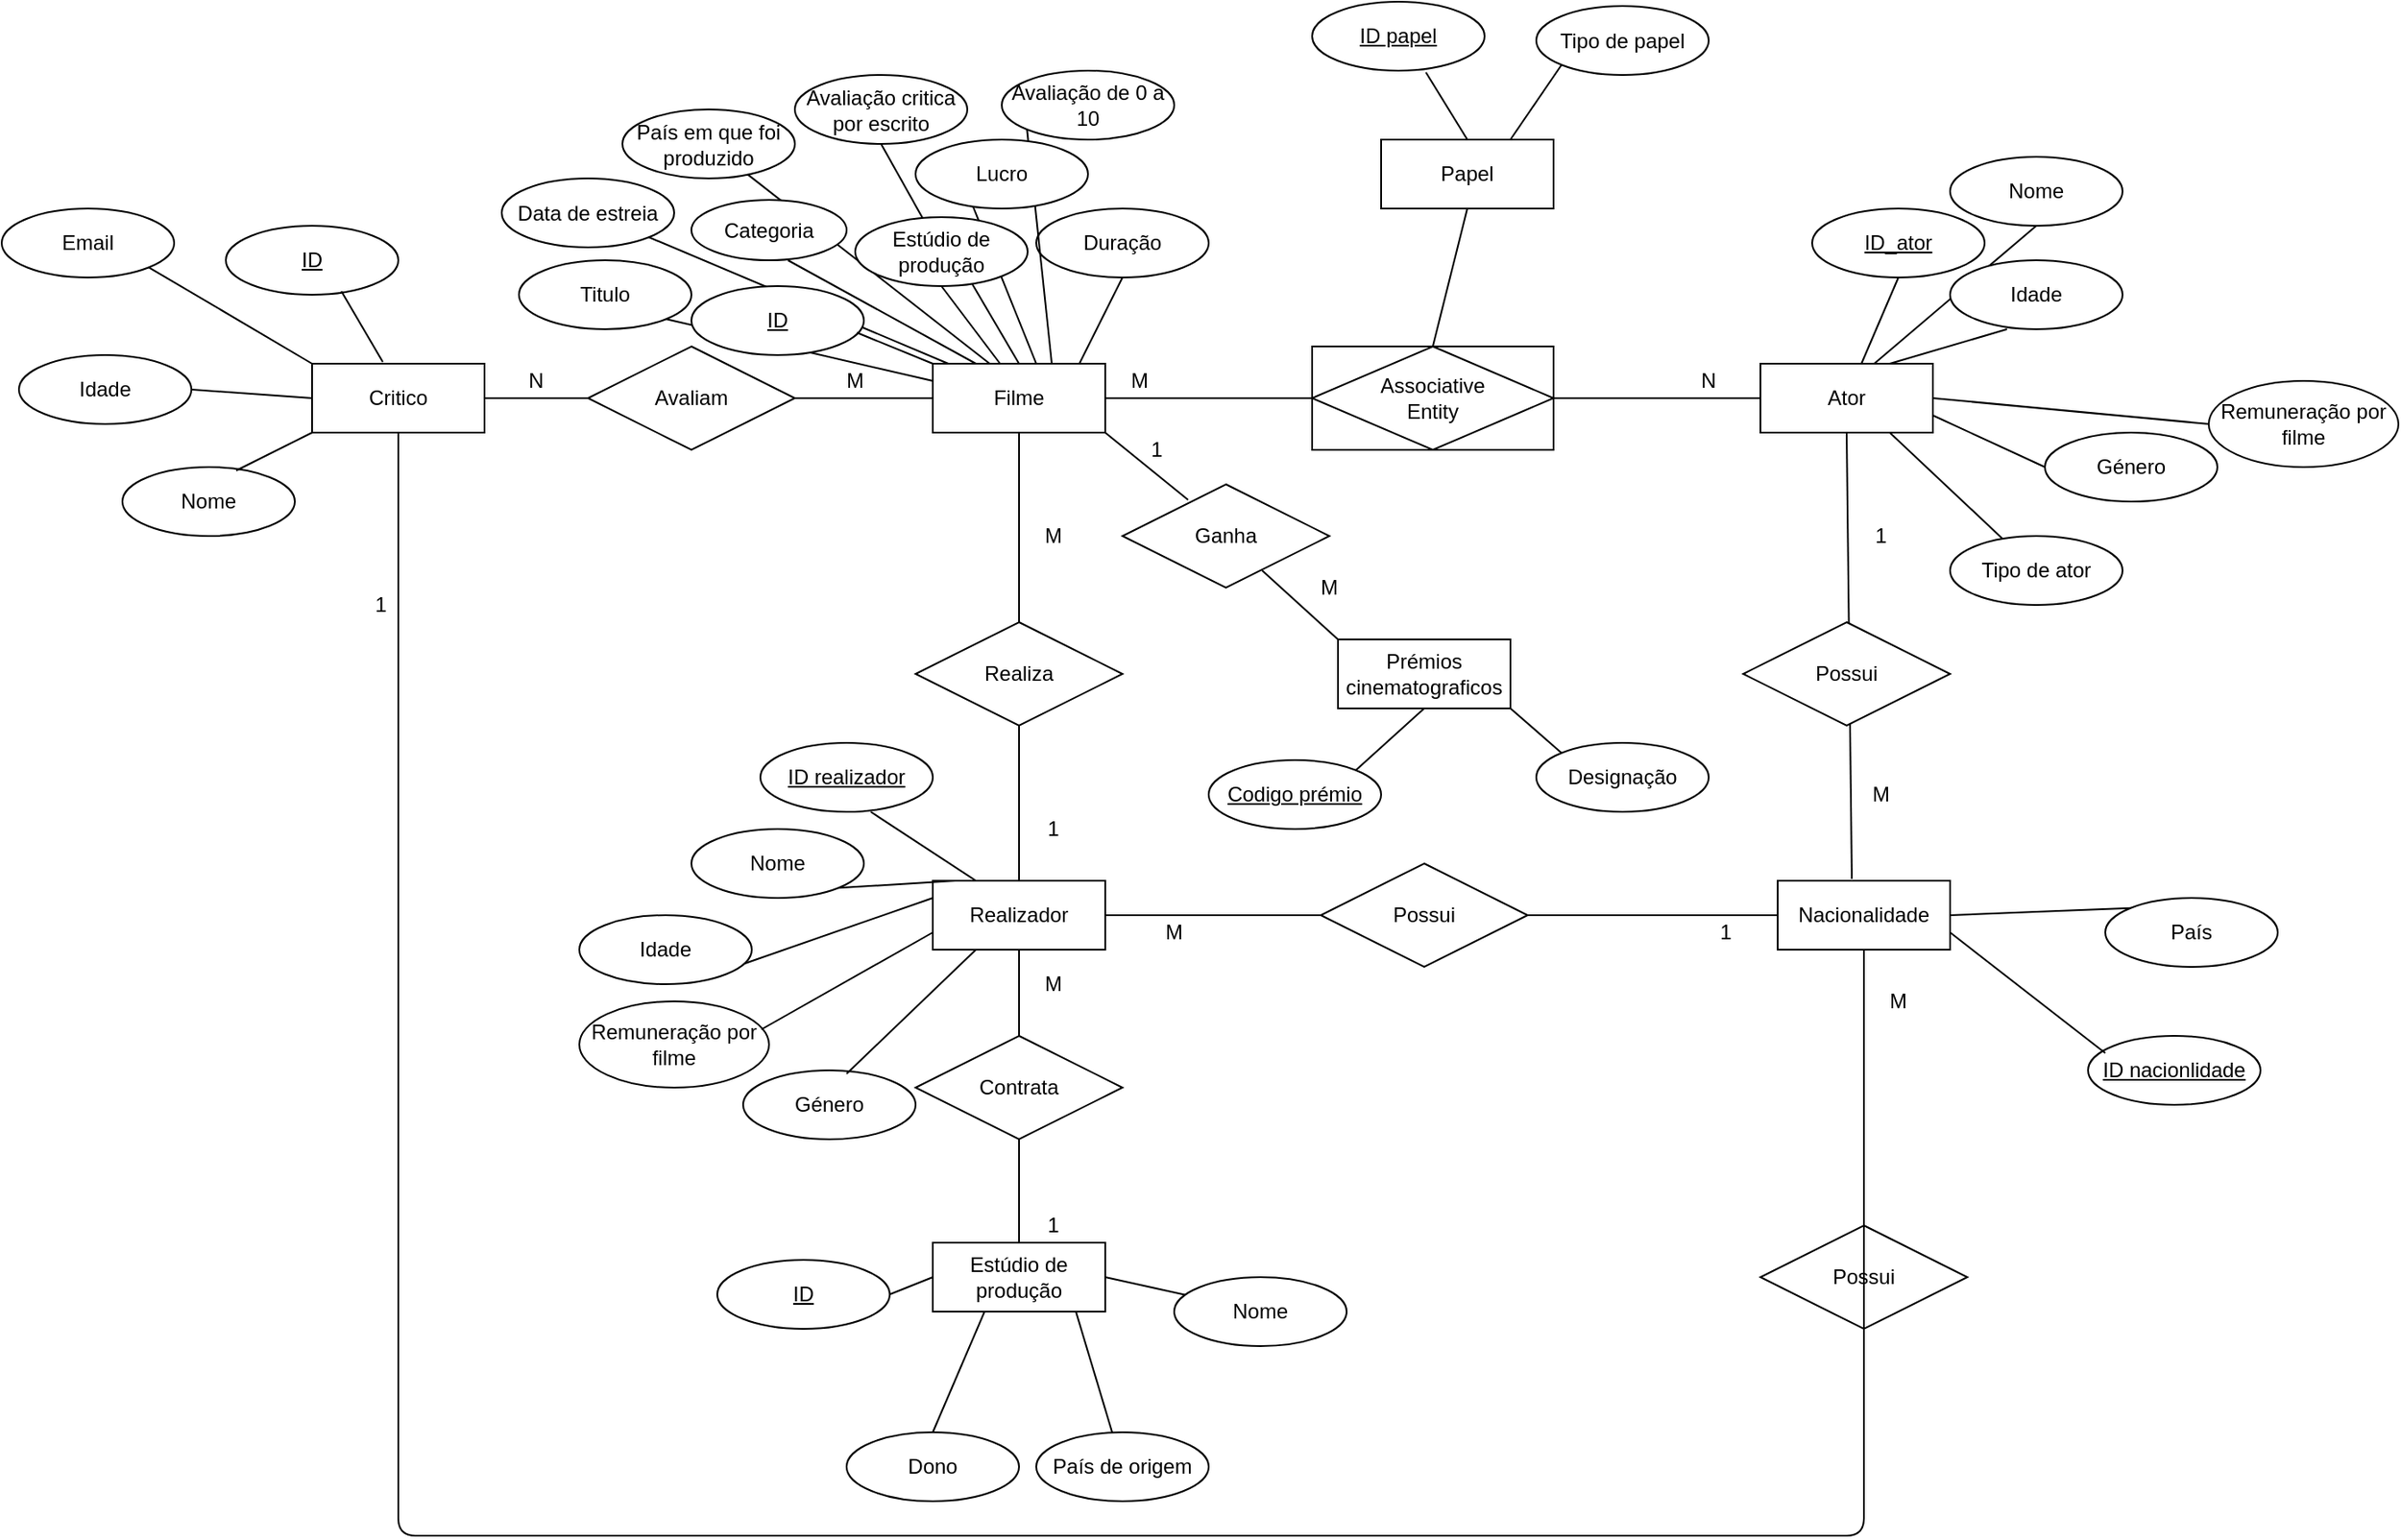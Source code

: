 <mxfile version="14.8.2" type="github">
  <diagram id="R2lEEEUBdFMjLlhIrx00" name="Page-1">
    <mxGraphModel dx="2272" dy="762" grid="1" gridSize="10" guides="1" tooltips="1" connect="1" arrows="1" fold="1" page="1" pageScale="1" pageWidth="850" pageHeight="1100" math="0" shadow="0" extFonts="Permanent Marker^https://fonts.googleapis.com/css?family=Permanent+Marker">
      <root>
        <mxCell id="0" />
        <mxCell id="1" parent="0" />
        <mxCell id="LeojJ_W3fskSIA1dzit3-1" value="Filme" style="whiteSpace=wrap;html=1;align=center;" parent="1" vertex="1">
          <mxGeometry x="420" y="260" width="100" height="40" as="geometry" />
        </mxCell>
        <mxCell id="LeojJ_W3fskSIA1dzit3-2" value="Estúdio de produção" style="whiteSpace=wrap;html=1;align=center;" parent="1" vertex="1">
          <mxGeometry x="420" y="770" width="100" height="40" as="geometry" />
        </mxCell>
        <mxCell id="LeojJ_W3fskSIA1dzit3-3" value="Realizador" style="whiteSpace=wrap;html=1;align=center;" parent="1" vertex="1">
          <mxGeometry x="420" y="560" width="100" height="40" as="geometry" />
        </mxCell>
        <mxCell id="LeojJ_W3fskSIA1dzit3-4" value="Ator" style="whiteSpace=wrap;html=1;align=center;" parent="1" vertex="1">
          <mxGeometry x="900" y="260" width="100" height="40" as="geometry" />
        </mxCell>
        <mxCell id="LeojJ_W3fskSIA1dzit3-5" value="" style="endArrow=none;html=1;exitX=0.33;exitY=0.95;exitDx=0;exitDy=0;startArrow=none;exitPerimeter=0;" parent="1" source="LeojJ_W3fskSIA1dzit3-20" edge="1">
          <mxGeometry width="50" height="50" relative="1" as="geometry">
            <mxPoint x="400" y="410" as="sourcePoint" />
            <mxPoint x="480" y="260" as="targetPoint" />
          </mxGeometry>
        </mxCell>
        <mxCell id="LeojJ_W3fskSIA1dzit3-8" value="" style="endArrow=none;html=1;" parent="1" source="LeojJ_W3fskSIA1dzit3-12" edge="1">
          <mxGeometry width="50" height="50" relative="1" as="geometry">
            <mxPoint x="400" y="410" as="sourcePoint" />
            <mxPoint x="453" y="260" as="targetPoint" />
          </mxGeometry>
        </mxCell>
        <mxCell id="LeojJ_W3fskSIA1dzit3-9" value="" style="endArrow=none;html=1;entryX=0;entryY=0.25;entryDx=0;entryDy=0;exitX=1;exitY=1;exitDx=0;exitDy=0;" parent="1" source="LeojJ_W3fskSIA1dzit3-13" target="LeojJ_W3fskSIA1dzit3-1" edge="1">
          <mxGeometry width="50" height="50" relative="1" as="geometry">
            <mxPoint x="350" y="100" as="sourcePoint" />
            <mxPoint x="450" y="360" as="targetPoint" />
          </mxGeometry>
        </mxCell>
        <mxCell id="LeojJ_W3fskSIA1dzit3-10" value="" style="endArrow=none;html=1;entryX=0.25;entryY=0;entryDx=0;entryDy=0;exitX=0.622;exitY=1;exitDx=0;exitDy=0;exitPerimeter=0;" parent="1" source="LeojJ_W3fskSIA1dzit3-14" target="LeojJ_W3fskSIA1dzit3-1" edge="1">
          <mxGeometry width="50" height="50" relative="1" as="geometry">
            <mxPoint x="374" y="150" as="sourcePoint" />
            <mxPoint x="330" y="260" as="targetPoint" />
          </mxGeometry>
        </mxCell>
        <mxCell id="LeojJ_W3fskSIA1dzit3-12" value="País em que foi produzido" style="ellipse;whiteSpace=wrap;html=1;align=center;" parent="1" vertex="1">
          <mxGeometry x="240" y="112.5" width="100" height="40" as="geometry" />
        </mxCell>
        <mxCell id="LeojJ_W3fskSIA1dzit3-13" value="Titulo" style="ellipse;whiteSpace=wrap;html=1;align=center;" parent="1" vertex="1">
          <mxGeometry x="180" y="200" width="100" height="40" as="geometry" />
        </mxCell>
        <mxCell id="LeojJ_W3fskSIA1dzit3-14" value="Categoria" style="ellipse;whiteSpace=wrap;html=1;align=center;" parent="1" vertex="1">
          <mxGeometry x="280" y="165" width="90" height="35" as="geometry" />
        </mxCell>
        <mxCell id="LeojJ_W3fskSIA1dzit3-15" value="Data de estreia" style="ellipse;whiteSpace=wrap;html=1;align=center;" parent="1" vertex="1">
          <mxGeometry x="170" y="152.5" width="100" height="40" as="geometry" />
        </mxCell>
        <mxCell id="LeojJ_W3fskSIA1dzit3-16" value="Critico" style="whiteSpace=wrap;html=1;align=center;" parent="1" vertex="1">
          <mxGeometry x="60" y="260" width="100" height="40" as="geometry" />
        </mxCell>
        <mxCell id="LeojJ_W3fskSIA1dzit3-23" value="Avaliação de 0 a 10" style="ellipse;whiteSpace=wrap;html=1;align=center;" parent="1" vertex="1">
          <mxGeometry x="460" y="90" width="100" height="40" as="geometry" />
        </mxCell>
        <mxCell id="LeojJ_W3fskSIA1dzit3-24" value="Avaliação critica por escrito" style="ellipse;whiteSpace=wrap;html=1;align=center;" parent="1" vertex="1">
          <mxGeometry x="340" y="92.5" width="100" height="40" as="geometry" />
        </mxCell>
        <mxCell id="LeojJ_W3fskSIA1dzit3-25" value="" style="endArrow=none;html=1;exitX=0.5;exitY=1;exitDx=0;exitDy=0;entryX=0.39;entryY=0;entryDx=0;entryDy=0;entryPerimeter=0;startArrow=none;" parent="1" source="LeojJ_W3fskSIA1dzit3-19" target="LeojJ_W3fskSIA1dzit3-1" edge="1">
          <mxGeometry width="50" height="50" relative="1" as="geometry">
            <mxPoint x="400" y="390" as="sourcePoint" />
            <mxPoint x="470" y="259" as="targetPoint" />
          </mxGeometry>
        </mxCell>
        <mxCell id="LeojJ_W3fskSIA1dzit3-35" value="" style="endArrow=none;html=1;entryX=0.5;entryY=1;entryDx=0;entryDy=0;exitX=0.5;exitY=0;exitDx=0;exitDy=0;startArrow=none;" parent="1" source="LeojJ_W3fskSIA1dzit3-36" target="LeojJ_W3fskSIA1dzit3-1" edge="1">
          <mxGeometry width="50" height="50" relative="1" as="geometry">
            <mxPoint x="400" y="370" as="sourcePoint" />
            <mxPoint x="450" y="320" as="targetPoint" />
          </mxGeometry>
        </mxCell>
        <mxCell id="LeojJ_W3fskSIA1dzit3-36" value="Realiza" style="shape=rhombus;perimeter=rhombusPerimeter;whiteSpace=wrap;html=1;align=center;" parent="1" vertex="1">
          <mxGeometry x="410" y="410" width="120" height="60" as="geometry" />
        </mxCell>
        <mxCell id="LeojJ_W3fskSIA1dzit3-37" value="" style="endArrow=none;html=1;entryX=0.5;entryY=1;entryDx=0;entryDy=0;exitX=0.5;exitY=0;exitDx=0;exitDy=0;" parent="1" source="LeojJ_W3fskSIA1dzit3-3" target="LeojJ_W3fskSIA1dzit3-36" edge="1">
          <mxGeometry width="50" height="50" relative="1" as="geometry">
            <mxPoint x="410" y="420" as="sourcePoint" />
            <mxPoint x="410" y="300" as="targetPoint" />
          </mxGeometry>
        </mxCell>
        <mxCell id="LeojJ_W3fskSIA1dzit3-42" value="Duração" style="ellipse;whiteSpace=wrap;html=1;align=center;" parent="1" vertex="1">
          <mxGeometry x="480" y="170" width="100" height="40" as="geometry" />
        </mxCell>
        <mxCell id="LeojJ_W3fskSIA1dzit3-43" value="" style="endArrow=none;html=1;entryX=0.85;entryY=0;entryDx=0;entryDy=0;exitX=0.5;exitY=1;exitDx=0;exitDy=0;entryPerimeter=0;" parent="1" source="LeojJ_W3fskSIA1dzit3-42" target="LeojJ_W3fskSIA1dzit3-1" edge="1">
          <mxGeometry width="50" height="50" relative="1" as="geometry">
            <mxPoint x="556" y="230" as="sourcePoint" />
            <mxPoint x="520" y="270" as="targetPoint" />
          </mxGeometry>
        </mxCell>
        <mxCell id="LeojJ_W3fskSIA1dzit3-44" value="" style="endArrow=none;html=1;entryX=0.5;entryY=1;entryDx=0;entryDy=0;exitX=0.5;exitY=0;exitDx=0;exitDy=0;startArrow=none;" parent="1" source="LeojJ_W3fskSIA1dzit3-45" target="LeojJ_W3fskSIA1dzit3-3" edge="1">
          <mxGeometry width="50" height="50" relative="1" as="geometry">
            <mxPoint x="400" y="370" as="sourcePoint" />
            <mxPoint x="450" y="320" as="targetPoint" />
          </mxGeometry>
        </mxCell>
        <mxCell id="LeojJ_W3fskSIA1dzit3-45" value="Contrata" style="shape=rhombus;perimeter=rhombusPerimeter;whiteSpace=wrap;html=1;align=center;" parent="1" vertex="1">
          <mxGeometry x="410" y="650" width="120" height="60" as="geometry" />
        </mxCell>
        <mxCell id="LeojJ_W3fskSIA1dzit3-46" value="" style="endArrow=none;html=1;entryX=0.5;entryY=1;entryDx=0;entryDy=0;exitX=0.5;exitY=0;exitDx=0;exitDy=0;" parent="1" source="LeojJ_W3fskSIA1dzit3-2" target="LeojJ_W3fskSIA1dzit3-45" edge="1">
          <mxGeometry width="50" height="50" relative="1" as="geometry">
            <mxPoint x="370" y="600" as="sourcePoint" />
            <mxPoint x="370" y="480" as="targetPoint" />
          </mxGeometry>
        </mxCell>
        <mxCell id="LeojJ_W3fskSIA1dzit3-50" value="" style="endArrow=none;html=1;entryX=1;entryY=0.75;entryDx=0;entryDy=0;exitX=0;exitY=0.5;exitDx=0;exitDy=0;entryPerimeter=0;" parent="1" source="LeojJ_W3fskSIA1dzit3-57" target="LeojJ_W3fskSIA1dzit3-4" edge="1">
          <mxGeometry width="50" height="50" relative="1" as="geometry">
            <mxPoint x="400" y="370" as="sourcePoint" />
            <mxPoint x="450" y="320" as="targetPoint" />
          </mxGeometry>
        </mxCell>
        <mxCell id="LeojJ_W3fskSIA1dzit3-52" value="" style="endArrow=none;html=1;entryX=1;entryY=0.5;entryDx=0;entryDy=0;exitX=0;exitY=0.5;exitDx=0;exitDy=0;" parent="1" source="LeojJ_W3fskSIA1dzit3-58" target="LeojJ_W3fskSIA1dzit3-4" edge="1">
          <mxGeometry width="50" height="50" relative="1" as="geometry">
            <mxPoint x="400" y="370" as="sourcePoint" />
            <mxPoint x="450" y="320" as="targetPoint" />
          </mxGeometry>
        </mxCell>
        <mxCell id="LeojJ_W3fskSIA1dzit3-55" value="" style="endArrow=none;html=1;entryX=0.75;entryY=0;entryDx=0;entryDy=0;exitX=0.33;exitY=1;exitDx=0;exitDy=0;exitPerimeter=0;" parent="1" source="LeojJ_W3fskSIA1dzit3-61" target="LeojJ_W3fskSIA1dzit3-4" edge="1">
          <mxGeometry width="50" height="50" relative="1" as="geometry">
            <mxPoint x="400" y="370" as="sourcePoint" />
            <mxPoint x="450" y="320" as="targetPoint" />
          </mxGeometry>
        </mxCell>
        <mxCell id="LeojJ_W3fskSIA1dzit3-56" value="" style="endArrow=none;html=1;exitX=0.5;exitY=1;exitDx=0;exitDy=0;" parent="1" source="LeojJ_W3fskSIA1dzit3-62" edge="1">
          <mxGeometry width="50" height="50" relative="1" as="geometry">
            <mxPoint x="670" y="190" as="sourcePoint" />
            <mxPoint x="966" y="260" as="targetPoint" />
          </mxGeometry>
        </mxCell>
        <mxCell id="LeojJ_W3fskSIA1dzit3-57" value="Género" style="ellipse;whiteSpace=wrap;html=1;align=center;" parent="1" vertex="1">
          <mxGeometry x="1065" y="300" width="100" height="40" as="geometry" />
        </mxCell>
        <mxCell id="LeojJ_W3fskSIA1dzit3-58" value="Remuneração por filme" style="ellipse;whiteSpace=wrap;html=1;align=center;" parent="1" vertex="1">
          <mxGeometry x="1160" y="270" width="110" height="50" as="geometry" />
        </mxCell>
        <mxCell id="LeojJ_W3fskSIA1dzit3-61" value="Idade" style="ellipse;whiteSpace=wrap;html=1;align=center;" parent="1" vertex="1">
          <mxGeometry x="1010" y="200" width="100" height="40" as="geometry" />
        </mxCell>
        <mxCell id="LeojJ_W3fskSIA1dzit3-62" value="Nome" style="ellipse;whiteSpace=wrap;html=1;align=center;" parent="1" vertex="1">
          <mxGeometry x="1010" y="140" width="100" height="40" as="geometry" />
        </mxCell>
        <mxCell id="LeojJ_W3fskSIA1dzit3-70" value="" style="endArrow=none;html=1;entryX=0;entryY=0.5;entryDx=0;entryDy=0;startArrow=none;" parent="1" source="LeojJ_W3fskSIA1dzit3-108" target="LeojJ_W3fskSIA1dzit3-1" edge="1">
          <mxGeometry width="50" height="50" relative="1" as="geometry">
            <mxPoint x="160" y="280" as="sourcePoint" />
            <mxPoint x="420" y="300" as="targetPoint" />
          </mxGeometry>
        </mxCell>
        <mxCell id="LeojJ_W3fskSIA1dzit3-78" value="" style="endArrow=none;html=1;entryX=0;entryY=0.5;entryDx=0;entryDy=0;exitX=1;exitY=0.5;exitDx=0;exitDy=0;" parent="1" source="LeojJ_W3fskSIA1dzit3-83" target="LeojJ_W3fskSIA1dzit3-16" edge="1">
          <mxGeometry width="50" height="50" relative="1" as="geometry">
            <mxPoint x="700" y="630" as="sourcePoint" />
            <mxPoint x="410" y="400" as="targetPoint" />
          </mxGeometry>
        </mxCell>
        <mxCell id="LeojJ_W3fskSIA1dzit3-83" value="Idade" style="ellipse;whiteSpace=wrap;html=1;align=center;" parent="1" vertex="1">
          <mxGeometry x="-110" y="255" width="100" height="40" as="geometry" />
        </mxCell>
        <mxCell id="LeojJ_W3fskSIA1dzit3-84" value="Nome" style="ellipse;whiteSpace=wrap;html=1;align=center;" parent="1" vertex="1">
          <mxGeometry x="-50" y="320" width="100" height="40" as="geometry" />
        </mxCell>
        <mxCell id="LeojJ_W3fskSIA1dzit3-93" value="Prémios cinematograficos" style="whiteSpace=wrap;html=1;align=center;" parent="1" vertex="1">
          <mxGeometry x="655" y="420" width="100" height="40" as="geometry" />
        </mxCell>
        <mxCell id="LeojJ_W3fskSIA1dzit3-95" value="" style="endArrow=none;html=1;entryX=0;entryY=1;entryDx=0;entryDy=0;exitX=0.66;exitY=0.05;exitDx=0;exitDy=0;exitPerimeter=0;" parent="1" source="LeojJ_W3fskSIA1dzit3-84" target="LeojJ_W3fskSIA1dzit3-16" edge="1">
          <mxGeometry width="50" height="50" relative="1" as="geometry">
            <mxPoint x="540" y="650" as="sourcePoint" />
            <mxPoint x="590" y="600" as="targetPoint" />
          </mxGeometry>
        </mxCell>
        <mxCell id="LeojJ_W3fskSIA1dzit3-96" style="edgeStyle=orthogonalEdgeStyle;rounded=0;orthogonalLoop=1;jettySize=auto;html=1;exitX=0.5;exitY=1;exitDx=0;exitDy=0;" parent="1" source="LeojJ_W3fskSIA1dzit3-93" target="LeojJ_W3fskSIA1dzit3-93" edge="1">
          <mxGeometry relative="1" as="geometry" />
        </mxCell>
        <mxCell id="LeojJ_W3fskSIA1dzit3-98" value="" style="endArrow=none;html=1;entryX=1;entryY=1;entryDx=0;entryDy=0;exitX=0.317;exitY=0.15;exitDx=0;exitDy=0;startArrow=none;exitPerimeter=0;" parent="1" source="LeojJ_W3fskSIA1dzit3-101" target="LeojJ_W3fskSIA1dzit3-1" edge="1">
          <mxGeometry width="50" height="50" relative="1" as="geometry">
            <mxPoint x="540" y="650" as="sourcePoint" />
            <mxPoint x="590" y="600" as="targetPoint" />
          </mxGeometry>
        </mxCell>
        <mxCell id="LeojJ_W3fskSIA1dzit3-107" value="" style="endArrow=none;html=1;entryX=1;entryY=1;entryDx=0;entryDy=0;exitX=0;exitY=0;exitDx=0;exitDy=0;" parent="1" source="LeojJ_W3fskSIA1dzit3-111" target="LeojJ_W3fskSIA1dzit3-93" edge="1">
          <mxGeometry width="50" height="50" relative="1" as="geometry">
            <mxPoint x="540" y="650" as="sourcePoint" />
            <mxPoint x="590" y="600" as="targetPoint" />
          </mxGeometry>
        </mxCell>
        <mxCell id="LeojJ_W3fskSIA1dzit3-111" value="&lt;span&gt;Designação&lt;/span&gt;" style="ellipse;whiteSpace=wrap;html=1;align=center;fontStyle=0" parent="1" vertex="1">
          <mxGeometry x="770" y="480" width="100" height="40" as="geometry" />
        </mxCell>
        <mxCell id="LeojJ_W3fskSIA1dzit3-112" value="" style="endArrow=none;html=1;exitX=0.5;exitY=0;exitDx=0;exitDy=0;entryX=0.3;entryY=1;entryDx=0;entryDy=0;entryPerimeter=0;" parent="1" source="LeojJ_W3fskSIA1dzit3-115" target="LeojJ_W3fskSIA1dzit3-2" edge="1">
          <mxGeometry width="50" height="50" relative="1" as="geometry">
            <mxPoint x="540" y="750" as="sourcePoint" />
            <mxPoint x="590" y="700" as="targetPoint" />
          </mxGeometry>
        </mxCell>
        <mxCell id="LeojJ_W3fskSIA1dzit3-113" value="" style="endArrow=none;html=1;exitX=0.83;exitY=1;exitDx=0;exitDy=0;exitPerimeter=0;" parent="1" source="LeojJ_W3fskSIA1dzit3-2" target="LeojJ_W3fskSIA1dzit3-114" edge="1">
          <mxGeometry width="50" height="50" relative="1" as="geometry">
            <mxPoint x="540" y="750" as="sourcePoint" />
            <mxPoint x="590" y="700" as="targetPoint" />
          </mxGeometry>
        </mxCell>
        <mxCell id="LeojJ_W3fskSIA1dzit3-114" value="País de origem" style="ellipse;whiteSpace=wrap;html=1;align=center;" parent="1" vertex="1">
          <mxGeometry x="480" y="880" width="100" height="40" as="geometry" />
        </mxCell>
        <mxCell id="LeojJ_W3fskSIA1dzit3-115" value="Dono" style="ellipse;whiteSpace=wrap;html=1;align=center;" parent="1" vertex="1">
          <mxGeometry x="370" y="880" width="100" height="40" as="geometry" />
        </mxCell>
        <mxCell id="LeojJ_W3fskSIA1dzit3-120" value="" style="endArrow=none;html=1;exitX=1;exitY=0.5;exitDx=0;exitDy=0;" parent="1" source="LeojJ_W3fskSIA1dzit3-2" target="LeojJ_W3fskSIA1dzit3-121" edge="1">
          <mxGeometry width="50" height="50" relative="1" as="geometry">
            <mxPoint x="540" y="640" as="sourcePoint" />
            <mxPoint x="590" y="590" as="targetPoint" />
          </mxGeometry>
        </mxCell>
        <mxCell id="LeojJ_W3fskSIA1dzit3-121" value="Nome" style="ellipse;whiteSpace=wrap;html=1;align=center;" parent="1" vertex="1">
          <mxGeometry x="560" y="790" width="100" height="40" as="geometry" />
        </mxCell>
        <mxCell id="LeojJ_W3fskSIA1dzit3-125" value="Género" style="ellipse;whiteSpace=wrap;html=1;align=center;" parent="1" vertex="1">
          <mxGeometry x="310" y="670" width="100" height="40" as="geometry" />
        </mxCell>
        <mxCell id="LeojJ_W3fskSIA1dzit3-126" value="Remuneração por filme" style="ellipse;whiteSpace=wrap;html=1;align=center;" parent="1" vertex="1">
          <mxGeometry x="215" y="630" width="110" height="50" as="geometry" />
        </mxCell>
        <mxCell id="LeojJ_W3fskSIA1dzit3-128" value="Idade" style="ellipse;whiteSpace=wrap;html=1;align=center;" parent="1" vertex="1">
          <mxGeometry x="215" y="580" width="100" height="40" as="geometry" />
        </mxCell>
        <mxCell id="LeojJ_W3fskSIA1dzit3-129" value="Nome" style="ellipse;whiteSpace=wrap;html=1;align=center;" parent="1" vertex="1">
          <mxGeometry x="280" y="530" width="100" height="40" as="geometry" />
        </mxCell>
        <mxCell id="LeojJ_W3fskSIA1dzit3-130" value="" style="endArrow=none;html=1;entryX=0.25;entryY=1;entryDx=0;entryDy=0;exitX=0.6;exitY=0.05;exitDx=0;exitDy=0;exitPerimeter=0;" parent="1" source="LeojJ_W3fskSIA1dzit3-125" target="LeojJ_W3fskSIA1dzit3-3" edge="1">
          <mxGeometry width="50" height="50" relative="1" as="geometry">
            <mxPoint x="540" y="630" as="sourcePoint" />
            <mxPoint x="590" y="580" as="targetPoint" />
          </mxGeometry>
        </mxCell>
        <mxCell id="LeojJ_W3fskSIA1dzit3-131" value="" style="endArrow=none;html=1;entryX=0;entryY=0.75;entryDx=0;entryDy=0;exitX=0.96;exitY=0.325;exitDx=0;exitDy=0;exitPerimeter=0;" parent="1" source="LeojJ_W3fskSIA1dzit3-126" target="LeojJ_W3fskSIA1dzit3-3" edge="1">
          <mxGeometry width="50" height="50" relative="1" as="geometry">
            <mxPoint x="340" y="640" as="sourcePoint" />
            <mxPoint x="590" y="580" as="targetPoint" />
          </mxGeometry>
        </mxCell>
        <mxCell id="LeojJ_W3fskSIA1dzit3-133" value="" style="endArrow=none;html=1;entryX=0.96;entryY=0.7;entryDx=0;entryDy=0;exitX=0;exitY=0.25;exitDx=0;exitDy=0;entryPerimeter=0;" parent="1" source="LeojJ_W3fskSIA1dzit3-3" target="LeojJ_W3fskSIA1dzit3-128" edge="1">
          <mxGeometry width="50" height="50" relative="1" as="geometry">
            <mxPoint x="540" y="630" as="sourcePoint" />
            <mxPoint x="590" y="580" as="targetPoint" />
          </mxGeometry>
        </mxCell>
        <mxCell id="LeojJ_W3fskSIA1dzit3-134" value="" style="endArrow=none;html=1;entryX=1;entryY=1;entryDx=0;entryDy=0;exitX=0.13;exitY=0;exitDx=0;exitDy=0;exitPerimeter=0;" parent="1" source="LeojJ_W3fskSIA1dzit3-3" target="LeojJ_W3fskSIA1dzit3-129" edge="1">
          <mxGeometry width="50" height="50" relative="1" as="geometry">
            <mxPoint x="540" y="630" as="sourcePoint" />
            <mxPoint x="590" y="580" as="targetPoint" />
          </mxGeometry>
        </mxCell>
        <mxCell id="LeojJ_W3fskSIA1dzit3-135" value="" style="endArrow=none;html=1;exitX=1;exitY=1;exitDx=0;exitDy=0;" parent="1" source="LeojJ_W3fskSIA1dzit3-15" edge="1">
          <mxGeometry width="50" height="50" relative="1" as="geometry">
            <mxPoint x="260" y="180" as="sourcePoint" />
            <mxPoint x="429" y="260" as="targetPoint" />
          </mxGeometry>
        </mxCell>
        <mxCell id="LeojJ_W3fskSIA1dzit3-108" value="Avaliam" style="shape=rhombus;perimeter=rhombusPerimeter;whiteSpace=wrap;html=1;align=center;" parent="1" vertex="1">
          <mxGeometry x="220" y="250" width="120" height="60" as="geometry" />
        </mxCell>
        <mxCell id="LeojJ_W3fskSIA1dzit3-137" value="" style="endArrow=none;html=1;entryX=0;entryY=0.5;entryDx=0;entryDy=0;" parent="1" target="LeojJ_W3fskSIA1dzit3-108" edge="1">
          <mxGeometry width="50" height="50" relative="1" as="geometry">
            <mxPoint x="160" y="280" as="sourcePoint" />
            <mxPoint x="420" y="280" as="targetPoint" />
          </mxGeometry>
        </mxCell>
        <mxCell id="LeojJ_W3fskSIA1dzit3-138" value="1" style="text;html=1;strokeColor=none;fillColor=none;align=center;verticalAlign=middle;whiteSpace=wrap;rounded=0;" parent="1" vertex="1">
          <mxGeometry x="470" y="520" width="40" height="20" as="geometry" />
        </mxCell>
        <mxCell id="LeojJ_W3fskSIA1dzit3-139" value="M" style="text;html=1;strokeColor=none;fillColor=none;align=center;verticalAlign=middle;whiteSpace=wrap;rounded=0;" parent="1" vertex="1">
          <mxGeometry x="470" y="350" width="40" height="20" as="geometry" />
        </mxCell>
        <mxCell id="LeojJ_W3fskSIA1dzit3-142" value="M" style="text;html=1;strokeColor=none;fillColor=none;align=center;verticalAlign=middle;whiteSpace=wrap;rounded=0;" parent="1" vertex="1">
          <mxGeometry x="630" y="380" width="40" height="20" as="geometry" />
        </mxCell>
        <mxCell id="LeojJ_W3fskSIA1dzit3-143" value="1" style="text;html=1;strokeColor=none;fillColor=none;align=center;verticalAlign=middle;whiteSpace=wrap;rounded=0;" parent="1" vertex="1">
          <mxGeometry x="470" y="750" width="40" height="20" as="geometry" />
        </mxCell>
        <mxCell id="LeojJ_W3fskSIA1dzit3-144" value="M" style="text;html=1;strokeColor=none;fillColor=none;align=center;verticalAlign=middle;whiteSpace=wrap;rounded=0;" parent="1" vertex="1">
          <mxGeometry x="520" y="260" width="40" height="20" as="geometry" />
        </mxCell>
        <mxCell id="LeojJ_W3fskSIA1dzit3-146" value="N" style="text;html=1;strokeColor=none;fillColor=none;align=center;verticalAlign=middle;whiteSpace=wrap;rounded=0;" parent="1" vertex="1">
          <mxGeometry x="850" y="260" width="40" height="20" as="geometry" />
        </mxCell>
        <mxCell id="LeojJ_W3fskSIA1dzit3-148" value="M" style="text;html=1;strokeColor=none;fillColor=none;align=center;verticalAlign=middle;whiteSpace=wrap;rounded=0;" parent="1" vertex="1">
          <mxGeometry x="470" y="610" width="40" height="20" as="geometry" />
        </mxCell>
        <mxCell id="LeojJ_W3fskSIA1dzit3-152" value="M" style="text;html=1;strokeColor=none;fillColor=none;align=center;verticalAlign=middle;whiteSpace=wrap;rounded=0;" parent="1" vertex="1">
          <mxGeometry x="355" y="260" width="40" height="20" as="geometry" />
        </mxCell>
        <mxCell id="LeojJ_W3fskSIA1dzit3-156" value="N" style="text;html=1;strokeColor=none;fillColor=none;align=center;verticalAlign=middle;whiteSpace=wrap;rounded=0;" parent="1" vertex="1">
          <mxGeometry x="170" y="260" width="40" height="20" as="geometry" />
        </mxCell>
        <mxCell id="LeojJ_W3fskSIA1dzit3-157" value="1" style="text;html=1;strokeColor=none;fillColor=none;align=center;verticalAlign=middle;whiteSpace=wrap;rounded=0;" parent="1" vertex="1">
          <mxGeometry x="530" y="300" width="40" height="20" as="geometry" />
        </mxCell>
        <mxCell id="LeojJ_W3fskSIA1dzit3-158" style="edgeStyle=orthogonalEdgeStyle;rounded=0;orthogonalLoop=1;jettySize=auto;html=1;exitX=0.5;exitY=1;exitDx=0;exitDy=0;" parent="1" source="LeojJ_W3fskSIA1dzit3-143" target="LeojJ_W3fskSIA1dzit3-143" edge="1">
          <mxGeometry relative="1" as="geometry" />
        </mxCell>
        <mxCell id="LeojJ_W3fskSIA1dzit3-159" value="Email" style="ellipse;whiteSpace=wrap;html=1;align=center;" parent="1" vertex="1">
          <mxGeometry x="-120" y="170" width="100" height="40" as="geometry" />
        </mxCell>
        <mxCell id="LeojJ_W3fskSIA1dzit3-160" value="" style="endArrow=none;html=1;entryX=1;entryY=1;entryDx=0;entryDy=0;exitX=0;exitY=0;exitDx=0;exitDy=0;" parent="1" source="LeojJ_W3fskSIA1dzit3-16" target="LeojJ_W3fskSIA1dzit3-159" edge="1">
          <mxGeometry width="50" height="50" relative="1" as="geometry">
            <mxPoint x="540" y="420" as="sourcePoint" />
            <mxPoint x="590" y="370" as="targetPoint" />
          </mxGeometry>
        </mxCell>
        <mxCell id="LeojJ_W3fskSIA1dzit3-161" value="" style="endArrow=none;html=1;exitX=0.5;exitY=1;exitDx=0;exitDy=0;" parent="1" source="LeojJ_W3fskSIA1dzit3-162" target="LeojJ_W3fskSIA1dzit3-4" edge="1">
          <mxGeometry width="50" height="50" relative="1" as="geometry">
            <mxPoint x="910" y="140" as="sourcePoint" />
            <mxPoint x="590" y="370" as="targetPoint" />
          </mxGeometry>
        </mxCell>
        <mxCell id="LeojJ_W3fskSIA1dzit3-162" value="&lt;u&gt;ID_ator&lt;/u&gt;" style="ellipse;whiteSpace=wrap;html=1;align=center;" parent="1" vertex="1">
          <mxGeometry x="930" y="170" width="100" height="40" as="geometry" />
        </mxCell>
        <mxCell id="LeojJ_W3fskSIA1dzit3-163" value="&lt;u&gt;ID realizador&lt;/u&gt;" style="ellipse;whiteSpace=wrap;html=1;align=center;" parent="1" vertex="1">
          <mxGeometry x="320" y="480" width="100" height="40" as="geometry" />
        </mxCell>
        <mxCell id="LeojJ_W3fskSIA1dzit3-164" value="" style="endArrow=none;html=1;entryX=0.64;entryY=1;entryDx=0;entryDy=0;entryPerimeter=0;exitX=0.25;exitY=0;exitDx=0;exitDy=0;" parent="1" source="LeojJ_W3fskSIA1dzit3-3" target="LeojJ_W3fskSIA1dzit3-163" edge="1">
          <mxGeometry width="50" height="50" relative="1" as="geometry">
            <mxPoint x="540" y="520" as="sourcePoint" />
            <mxPoint x="590" y="470" as="targetPoint" />
          </mxGeometry>
        </mxCell>
        <mxCell id="LeojJ_W3fskSIA1dzit3-165" value="&lt;u&gt;ID&lt;/u&gt;" style="ellipse;whiteSpace=wrap;html=1;align=center;" parent="1" vertex="1">
          <mxGeometry x="295" y="780" width="100" height="40" as="geometry" />
        </mxCell>
        <mxCell id="LeojJ_W3fskSIA1dzit3-166" value="" style="endArrow=none;html=1;entryX=0;entryY=0.5;entryDx=0;entryDy=0;exitX=1;exitY=0.5;exitDx=0;exitDy=0;" parent="1" source="LeojJ_W3fskSIA1dzit3-165" target="LeojJ_W3fskSIA1dzit3-2" edge="1">
          <mxGeometry width="50" height="50" relative="1" as="geometry">
            <mxPoint x="540" y="620" as="sourcePoint" />
            <mxPoint x="590" y="570" as="targetPoint" />
          </mxGeometry>
        </mxCell>
        <mxCell id="LeojJ_W3fskSIA1dzit3-167" value="&lt;u&gt;ID&lt;/u&gt;" style="ellipse;whiteSpace=wrap;html=1;align=center;" parent="1" vertex="1">
          <mxGeometry x="280" y="215" width="100" height="40" as="geometry" />
        </mxCell>
        <mxCell id="LeojJ_W3fskSIA1dzit3-168" value="" style="endArrow=none;html=1;entryX=0.96;entryY=0.675;entryDx=0;entryDy=0;entryPerimeter=0;" parent="1" target="LeojJ_W3fskSIA1dzit3-167" edge="1">
          <mxGeometry width="50" height="50" relative="1" as="geometry">
            <mxPoint x="420" y="260" as="sourcePoint" />
            <mxPoint x="590" y="370" as="targetPoint" />
          </mxGeometry>
        </mxCell>
        <mxCell id="LeojJ_W3fskSIA1dzit3-169" value="" style="endArrow=none;html=1;exitX=0;exitY=1;exitDx=0;exitDy=0;" parent="1" source="LeojJ_W3fskSIA1dzit3-23" edge="1">
          <mxGeometry width="50" height="50" relative="1" as="geometry">
            <mxPoint x="544.645" y="124.142" as="sourcePoint" />
            <mxPoint x="489" y="260" as="targetPoint" />
          </mxGeometry>
        </mxCell>
        <mxCell id="LeojJ_W3fskSIA1dzit3-171" value="&lt;u&gt;ID&lt;/u&gt;" style="ellipse;whiteSpace=wrap;html=1;align=center;" parent="1" vertex="1">
          <mxGeometry x="10" y="180" width="100" height="40" as="geometry" />
        </mxCell>
        <mxCell id="LeojJ_W3fskSIA1dzit3-173" value="" style="endArrow=none;html=1;entryX=0.67;entryY=0.95;entryDx=0;entryDy=0;entryPerimeter=0;exitX=0.41;exitY=-0.025;exitDx=0;exitDy=0;exitPerimeter=0;" parent="1" source="LeojJ_W3fskSIA1dzit3-16" target="LeojJ_W3fskSIA1dzit3-171" edge="1">
          <mxGeometry width="50" height="50" relative="1" as="geometry">
            <mxPoint x="540" y="420" as="sourcePoint" />
            <mxPoint x="590" y="370" as="targetPoint" />
          </mxGeometry>
        </mxCell>
        <mxCell id="LeojJ_W3fskSIA1dzit3-20" value="Lucro" style="ellipse;whiteSpace=wrap;html=1;align=center;" parent="1" vertex="1">
          <mxGeometry x="410" y="130" width="100" height="40" as="geometry" />
        </mxCell>
        <mxCell id="LeojJ_W3fskSIA1dzit3-174" value="" style="endArrow=none;html=1;exitX=0.68;exitY=0.975;exitDx=0;exitDy=0;startArrow=none;exitPerimeter=0;" parent="1" source="LeojJ_W3fskSIA1dzit3-19" edge="1">
          <mxGeometry width="50" height="50" relative="1" as="geometry">
            <mxPoint x="517.503" y="79.975" as="sourcePoint" />
            <mxPoint x="470" y="260" as="targetPoint" />
          </mxGeometry>
        </mxCell>
        <mxCell id="VHC6Lv-VFxz-tgQs4zdL-3" value="ID papel" style="ellipse;whiteSpace=wrap;html=1;align=center;fontStyle=4" parent="1" vertex="1">
          <mxGeometry x="640" y="50" width="100" height="40" as="geometry" />
        </mxCell>
        <mxCell id="VHC6Lv-VFxz-tgQs4zdL-4" value="Nacionalidade" style="whiteSpace=wrap;html=1;align=center;" parent="1" vertex="1">
          <mxGeometry x="910" y="560" width="100" height="40" as="geometry" />
        </mxCell>
        <mxCell id="VHC6Lv-VFxz-tgQs4zdL-9" value="Papel" style="whiteSpace=wrap;html=1;align=center;" parent="1" vertex="1">
          <mxGeometry x="680" y="130" width="100" height="40" as="geometry" />
        </mxCell>
        <mxCell id="LeojJ_W3fskSIA1dzit3-101" value="Ganha" style="shape=rhombus;perimeter=rhombusPerimeter;whiteSpace=wrap;html=1;align=center;" parent="1" vertex="1">
          <mxGeometry x="530" y="330" width="120" height="60" as="geometry" />
        </mxCell>
        <mxCell id="VHC6Lv-VFxz-tgQs4zdL-15" value="" style="endArrow=none;html=1;exitX=0;exitY=0;exitDx=0;exitDy=0;entryX=0.675;entryY=0.833;entryDx=0;entryDy=0;entryPerimeter=0;" parent="1" source="LeojJ_W3fskSIA1dzit3-93" target="LeojJ_W3fskSIA1dzit3-101" edge="1">
          <mxGeometry width="50" height="50" relative="1" as="geometry">
            <mxPoint x="860" y="560" as="sourcePoint" />
            <mxPoint x="600" y="380" as="targetPoint" />
          </mxGeometry>
        </mxCell>
        <mxCell id="VHC6Lv-VFxz-tgQs4zdL-21" value="" style="endArrow=none;html=1;entryX=0.66;entryY=1.025;entryDx=0;entryDy=0;exitX=0.5;exitY=0;exitDx=0;exitDy=0;entryPerimeter=0;" parent="1" source="VHC6Lv-VFxz-tgQs4zdL-9" target="VHC6Lv-VFxz-tgQs4zdL-3" edge="1">
          <mxGeometry width="50" height="50" relative="1" as="geometry">
            <mxPoint x="550" y="420" as="sourcePoint" />
            <mxPoint x="600" y="370" as="targetPoint" />
          </mxGeometry>
        </mxCell>
        <mxCell id="VHC6Lv-VFxz-tgQs4zdL-22" value="ID nacionlidade" style="ellipse;whiteSpace=wrap;html=1;align=center;fontStyle=4" parent="1" vertex="1">
          <mxGeometry x="1090" y="650" width="100" height="40" as="geometry" />
        </mxCell>
        <mxCell id="VHC6Lv-VFxz-tgQs4zdL-23" value="País" style="ellipse;whiteSpace=wrap;html=1;align=center;" parent="1" vertex="1">
          <mxGeometry x="1100" y="570" width="100" height="40" as="geometry" />
        </mxCell>
        <mxCell id="VHC6Lv-VFxz-tgQs4zdL-24" value="" style="endArrow=none;html=1;entryX=1;entryY=0.5;entryDx=0;entryDy=0;exitX=0;exitY=0;exitDx=0;exitDy=0;" parent="1" source="VHC6Lv-VFxz-tgQs4zdL-23" target="VHC6Lv-VFxz-tgQs4zdL-4" edge="1">
          <mxGeometry width="50" height="50" relative="1" as="geometry">
            <mxPoint x="550" y="620" as="sourcePoint" />
            <mxPoint x="600" y="570" as="targetPoint" />
          </mxGeometry>
        </mxCell>
        <mxCell id="VHC6Lv-VFxz-tgQs4zdL-25" value="" style="endArrow=none;html=1;entryX=1;entryY=0.75;entryDx=0;entryDy=0;" parent="1" target="VHC6Lv-VFxz-tgQs4zdL-4" edge="1">
          <mxGeometry width="50" height="50" relative="1" as="geometry">
            <mxPoint x="1100" y="660" as="sourcePoint" />
            <mxPoint x="600" y="570" as="targetPoint" />
          </mxGeometry>
        </mxCell>
        <mxCell id="VHC6Lv-VFxz-tgQs4zdL-26" value="" style="endArrow=none;html=1;exitX=0.75;exitY=1;exitDx=0;exitDy=0;" parent="1" source="LeojJ_W3fskSIA1dzit3-4" target="VHC6Lv-VFxz-tgQs4zdL-27" edge="1">
          <mxGeometry width="50" height="50" relative="1" as="geometry">
            <mxPoint x="550" y="420" as="sourcePoint" />
            <mxPoint x="600" y="370" as="targetPoint" />
          </mxGeometry>
        </mxCell>
        <mxCell id="VHC6Lv-VFxz-tgQs4zdL-27" value="Tipo de ator" style="ellipse;whiteSpace=wrap;html=1;align=center;" parent="1" vertex="1">
          <mxGeometry x="1010" y="360" width="100" height="40" as="geometry" />
        </mxCell>
        <mxCell id="VHC6Lv-VFxz-tgQs4zdL-28" value="" style="endArrow=none;html=1;exitX=0;exitY=1;exitDx=0;exitDy=0;entryX=0.75;entryY=0;entryDx=0;entryDy=0;" parent="1" source="VHC6Lv-VFxz-tgQs4zdL-29" target="VHC6Lv-VFxz-tgQs4zdL-9" edge="1">
          <mxGeometry width="50" height="50" relative="1" as="geometry">
            <mxPoint x="830" y="60" as="sourcePoint" />
            <mxPoint x="780" y="84" as="targetPoint" />
          </mxGeometry>
        </mxCell>
        <mxCell id="VHC6Lv-VFxz-tgQs4zdL-29" value="Tipo de papel" style="ellipse;whiteSpace=wrap;html=1;align=center;" parent="1" vertex="1">
          <mxGeometry x="770" y="52.5" width="100" height="40" as="geometry" />
        </mxCell>
        <mxCell id="VHC6Lv-VFxz-tgQs4zdL-36" value="" style="endArrow=none;html=1;entryX=0.5;entryY=1;entryDx=0;entryDy=0;startArrow=none;" parent="1" target="LeojJ_W3fskSIA1dzit3-16" edge="1">
          <mxGeometry width="50" height="50" relative="1" as="geometry">
            <mxPoint x="110" y="740" as="sourcePoint" />
            <mxPoint x="600" y="500" as="targetPoint" />
            <Array as="points" />
          </mxGeometry>
        </mxCell>
        <mxCell id="VHC6Lv-VFxz-tgQs4zdL-37" value="" style="endArrow=none;html=1;entryX=1;entryY=0.5;entryDx=0;entryDy=0;exitX=0;exitY=0.5;exitDx=0;exitDy=0;" parent="1" source="VHC6Lv-VFxz-tgQs4zdL-4" target="LeojJ_W3fskSIA1dzit3-3" edge="1">
          <mxGeometry width="50" height="50" relative="1" as="geometry">
            <mxPoint x="550" y="450" as="sourcePoint" />
            <mxPoint x="600" y="400" as="targetPoint" />
          </mxGeometry>
        </mxCell>
        <mxCell id="VHC6Lv-VFxz-tgQs4zdL-38" value="" style="endArrow=none;html=1;entryX=0.5;entryY=1;entryDx=0;entryDy=0;exitX=0.43;exitY=-0.025;exitDx=0;exitDy=0;exitPerimeter=0;" parent="1" source="VHC6Lv-VFxz-tgQs4zdL-4" target="LeojJ_W3fskSIA1dzit3-4" edge="1">
          <mxGeometry width="50" height="50" relative="1" as="geometry">
            <mxPoint x="550" y="450" as="sourcePoint" />
            <mxPoint x="600" y="400" as="targetPoint" />
          </mxGeometry>
        </mxCell>
        <mxCell id="VHC6Lv-VFxz-tgQs4zdL-47" value="Possui" style="shape=rhombus;perimeter=rhombusPerimeter;whiteSpace=wrap;html=1;align=center;" parent="1" vertex="1">
          <mxGeometry x="890" y="410" width="120" height="60" as="geometry" />
        </mxCell>
        <mxCell id="VHC6Lv-VFxz-tgQs4zdL-48" value="Possui" style="shape=rhombus;perimeter=rhombusPerimeter;whiteSpace=wrap;html=1;align=center;" parent="1" vertex="1">
          <mxGeometry x="645" y="550" width="120" height="60" as="geometry" />
        </mxCell>
        <mxCell id="LeojJ_W3fskSIA1dzit3-19" value="Estúdio de produção" style="ellipse;whiteSpace=wrap;html=1;align=center;" parent="1" vertex="1">
          <mxGeometry x="375" y="175" width="100" height="40" as="geometry" />
        </mxCell>
        <mxCell id="VHC6Lv-VFxz-tgQs4zdL-49" value="" style="endArrow=none;html=1;exitX=0.5;exitY=1;exitDx=0;exitDy=0;" parent="1" source="LeojJ_W3fskSIA1dzit3-24" target="LeojJ_W3fskSIA1dzit3-19" edge="1">
          <mxGeometry width="50" height="50" relative="1" as="geometry">
            <mxPoint x="390" y="132.5" as="sourcePoint" />
            <mxPoint x="470" y="260" as="targetPoint" />
          </mxGeometry>
        </mxCell>
        <mxCell id="y00lGKtjrFBrDXKA9Z9s-1" value="" style="endArrow=none;html=1;startArrow=none;" parent="1" edge="1">
          <mxGeometry width="50" height="50" relative="1" as="geometry">
            <mxPoint x="110" y="860" as="sourcePoint" />
            <mxPoint x="110" y="740" as="targetPoint" />
            <Array as="points" />
          </mxGeometry>
        </mxCell>
        <mxCell id="VHC6Lv-VFxz-tgQs4zdL-46" value="Possui" style="shape=rhombus;perimeter=rhombusPerimeter;whiteSpace=wrap;html=1;align=center;" parent="1" vertex="1">
          <mxGeometry x="900" y="760" width="120" height="60" as="geometry" />
        </mxCell>
        <mxCell id="y00lGKtjrFBrDXKA9Z9s-5" value="" style="endArrow=none;html=1;exitX=0.5;exitY=1;exitDx=0;exitDy=0;" parent="1" source="VHC6Lv-VFxz-tgQs4zdL-4" edge="1">
          <mxGeometry width="50" height="50" relative="1" as="geometry">
            <mxPoint x="950" y="940" as="sourcePoint" />
            <mxPoint x="110" y="860" as="targetPoint" />
            <Array as="points">
              <mxPoint x="960" y="940" />
              <mxPoint x="110" y="940" />
            </Array>
          </mxGeometry>
        </mxCell>
        <mxCell id="y00lGKtjrFBrDXKA9Z9s-6" value="M" style="text;html=1;strokeColor=none;fillColor=none;align=center;verticalAlign=middle;whiteSpace=wrap;rounded=0;" parent="1" vertex="1">
          <mxGeometry x="960" y="620" width="40" height="20" as="geometry" />
        </mxCell>
        <mxCell id="y00lGKtjrFBrDXKA9Z9s-7" value="1" style="text;html=1;strokeColor=none;fillColor=none;align=center;verticalAlign=middle;whiteSpace=wrap;rounded=0;" parent="1" vertex="1">
          <mxGeometry x="80" y="390" width="40" height="20" as="geometry" />
        </mxCell>
        <mxCell id="y00lGKtjrFBrDXKA9Z9s-8" value="M" style="text;html=1;strokeColor=none;fillColor=none;align=center;verticalAlign=middle;whiteSpace=wrap;rounded=0;" parent="1" vertex="1">
          <mxGeometry x="950" y="500" width="40" height="20" as="geometry" />
        </mxCell>
        <mxCell id="y00lGKtjrFBrDXKA9Z9s-9" value="1" style="text;html=1;strokeColor=none;fillColor=none;align=center;verticalAlign=middle;whiteSpace=wrap;rounded=0;" parent="1" vertex="1">
          <mxGeometry x="950" y="350" width="40" height="20" as="geometry" />
        </mxCell>
        <mxCell id="y00lGKtjrFBrDXKA9Z9s-10" value="M" style="text;html=1;strokeColor=none;fillColor=none;align=center;verticalAlign=middle;whiteSpace=wrap;rounded=0;" parent="1" vertex="1">
          <mxGeometry x="540" y="580" width="40" height="20" as="geometry" />
        </mxCell>
        <mxCell id="y00lGKtjrFBrDXKA9Z9s-11" value="1" style="text;html=1;strokeColor=none;fillColor=none;align=center;verticalAlign=middle;whiteSpace=wrap;rounded=0;" parent="1" vertex="1">
          <mxGeometry x="860" y="580" width="40" height="20" as="geometry" />
        </mxCell>
        <mxCell id="wOkz4ULI5YAfms5UDoSD-1" value="Codigo prémio" style="ellipse;whiteSpace=wrap;html=1;align=center;fontStyle=4" parent="1" vertex="1">
          <mxGeometry x="580" y="490" width="100" height="40" as="geometry" />
        </mxCell>
        <mxCell id="wOkz4ULI5YAfms5UDoSD-2" value="" style="endArrow=none;html=1;entryX=0.5;entryY=1;entryDx=0;entryDy=0;exitX=1;exitY=0;exitDx=0;exitDy=0;" parent="1" source="wOkz4ULI5YAfms5UDoSD-1" target="LeojJ_W3fskSIA1dzit3-93" edge="1">
          <mxGeometry width="50" height="50" relative="1" as="geometry">
            <mxPoint x="650" y="488" as="sourcePoint" />
            <mxPoint x="590" y="470" as="targetPoint" />
          </mxGeometry>
        </mxCell>
        <mxCell id="Uh4IqiwmETYsFQIXZtaA-2" value="Associative&#xa;Entity" style="shape=associativeEntity;whiteSpace=wrap;html=1;align=center;" vertex="1" parent="1">
          <mxGeometry x="640" y="250" width="140" height="60" as="geometry" />
        </mxCell>
        <mxCell id="Uh4IqiwmETYsFQIXZtaA-3" value="" style="endArrow=none;html=1;entryX=1;entryY=0.5;entryDx=0;entryDy=0;exitX=0;exitY=0.5;exitDx=0;exitDy=0;" edge="1" parent="1" source="LeojJ_W3fskSIA1dzit3-4" target="Uh4IqiwmETYsFQIXZtaA-2">
          <mxGeometry width="50" height="50" relative="1" as="geometry">
            <mxPoint x="530" y="420" as="sourcePoint" />
            <mxPoint x="580" y="370" as="targetPoint" />
          </mxGeometry>
        </mxCell>
        <mxCell id="Uh4IqiwmETYsFQIXZtaA-4" value="" style="endArrow=none;html=1;entryX=0;entryY=1;entryDx=0;entryDy=0;exitX=0;exitY=0.5;exitDx=0;exitDy=0;" edge="1" parent="1" source="Uh4IqiwmETYsFQIXZtaA-2" target="LeojJ_W3fskSIA1dzit3-144">
          <mxGeometry width="50" height="50" relative="1" as="geometry">
            <mxPoint x="530" y="420" as="sourcePoint" />
            <mxPoint x="580" y="370" as="targetPoint" />
          </mxGeometry>
        </mxCell>
        <mxCell id="Uh4IqiwmETYsFQIXZtaA-5" value="" style="endArrow=none;html=1;entryX=0.5;entryY=0;entryDx=0;entryDy=0;exitX=0.5;exitY=1;exitDx=0;exitDy=0;" edge="1" parent="1" source="VHC6Lv-VFxz-tgQs4zdL-9" target="Uh4IqiwmETYsFQIXZtaA-2">
          <mxGeometry width="50" height="50" relative="1" as="geometry">
            <mxPoint x="530" y="420" as="sourcePoint" />
            <mxPoint x="580" y="370" as="targetPoint" />
          </mxGeometry>
        </mxCell>
      </root>
    </mxGraphModel>
  </diagram>
</mxfile>
